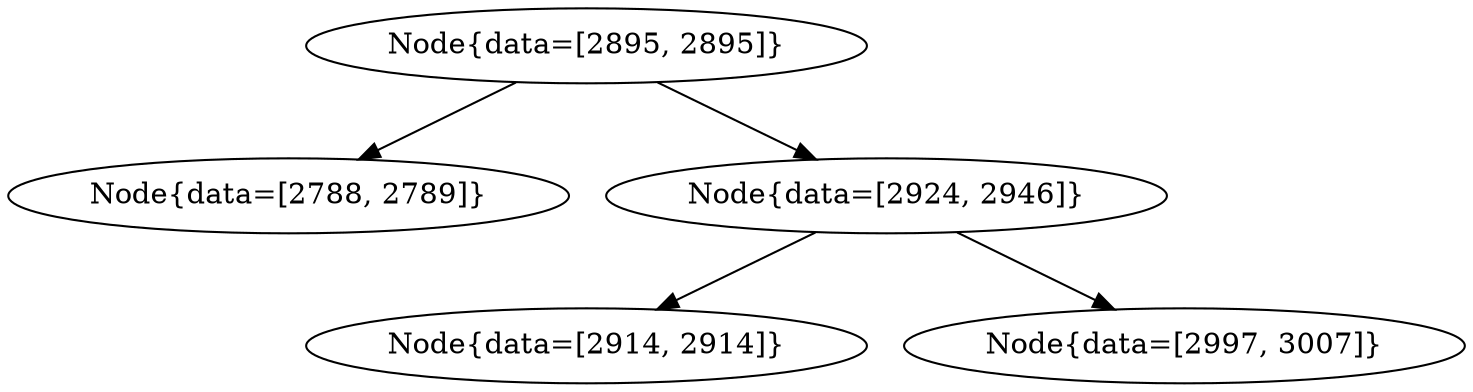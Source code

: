 digraph G{
1707098313 [label="Node{data=[2895, 2895]}"]
1707098313 -> 292777660
292777660 [label="Node{data=[2788, 2789]}"]
1707098313 -> 1241760956
1241760956 [label="Node{data=[2924, 2946]}"]
1241760956 -> 1024231668
1024231668 [label="Node{data=[2914, 2914]}"]
1241760956 -> 1521303956
1521303956 [label="Node{data=[2997, 3007]}"]
}
